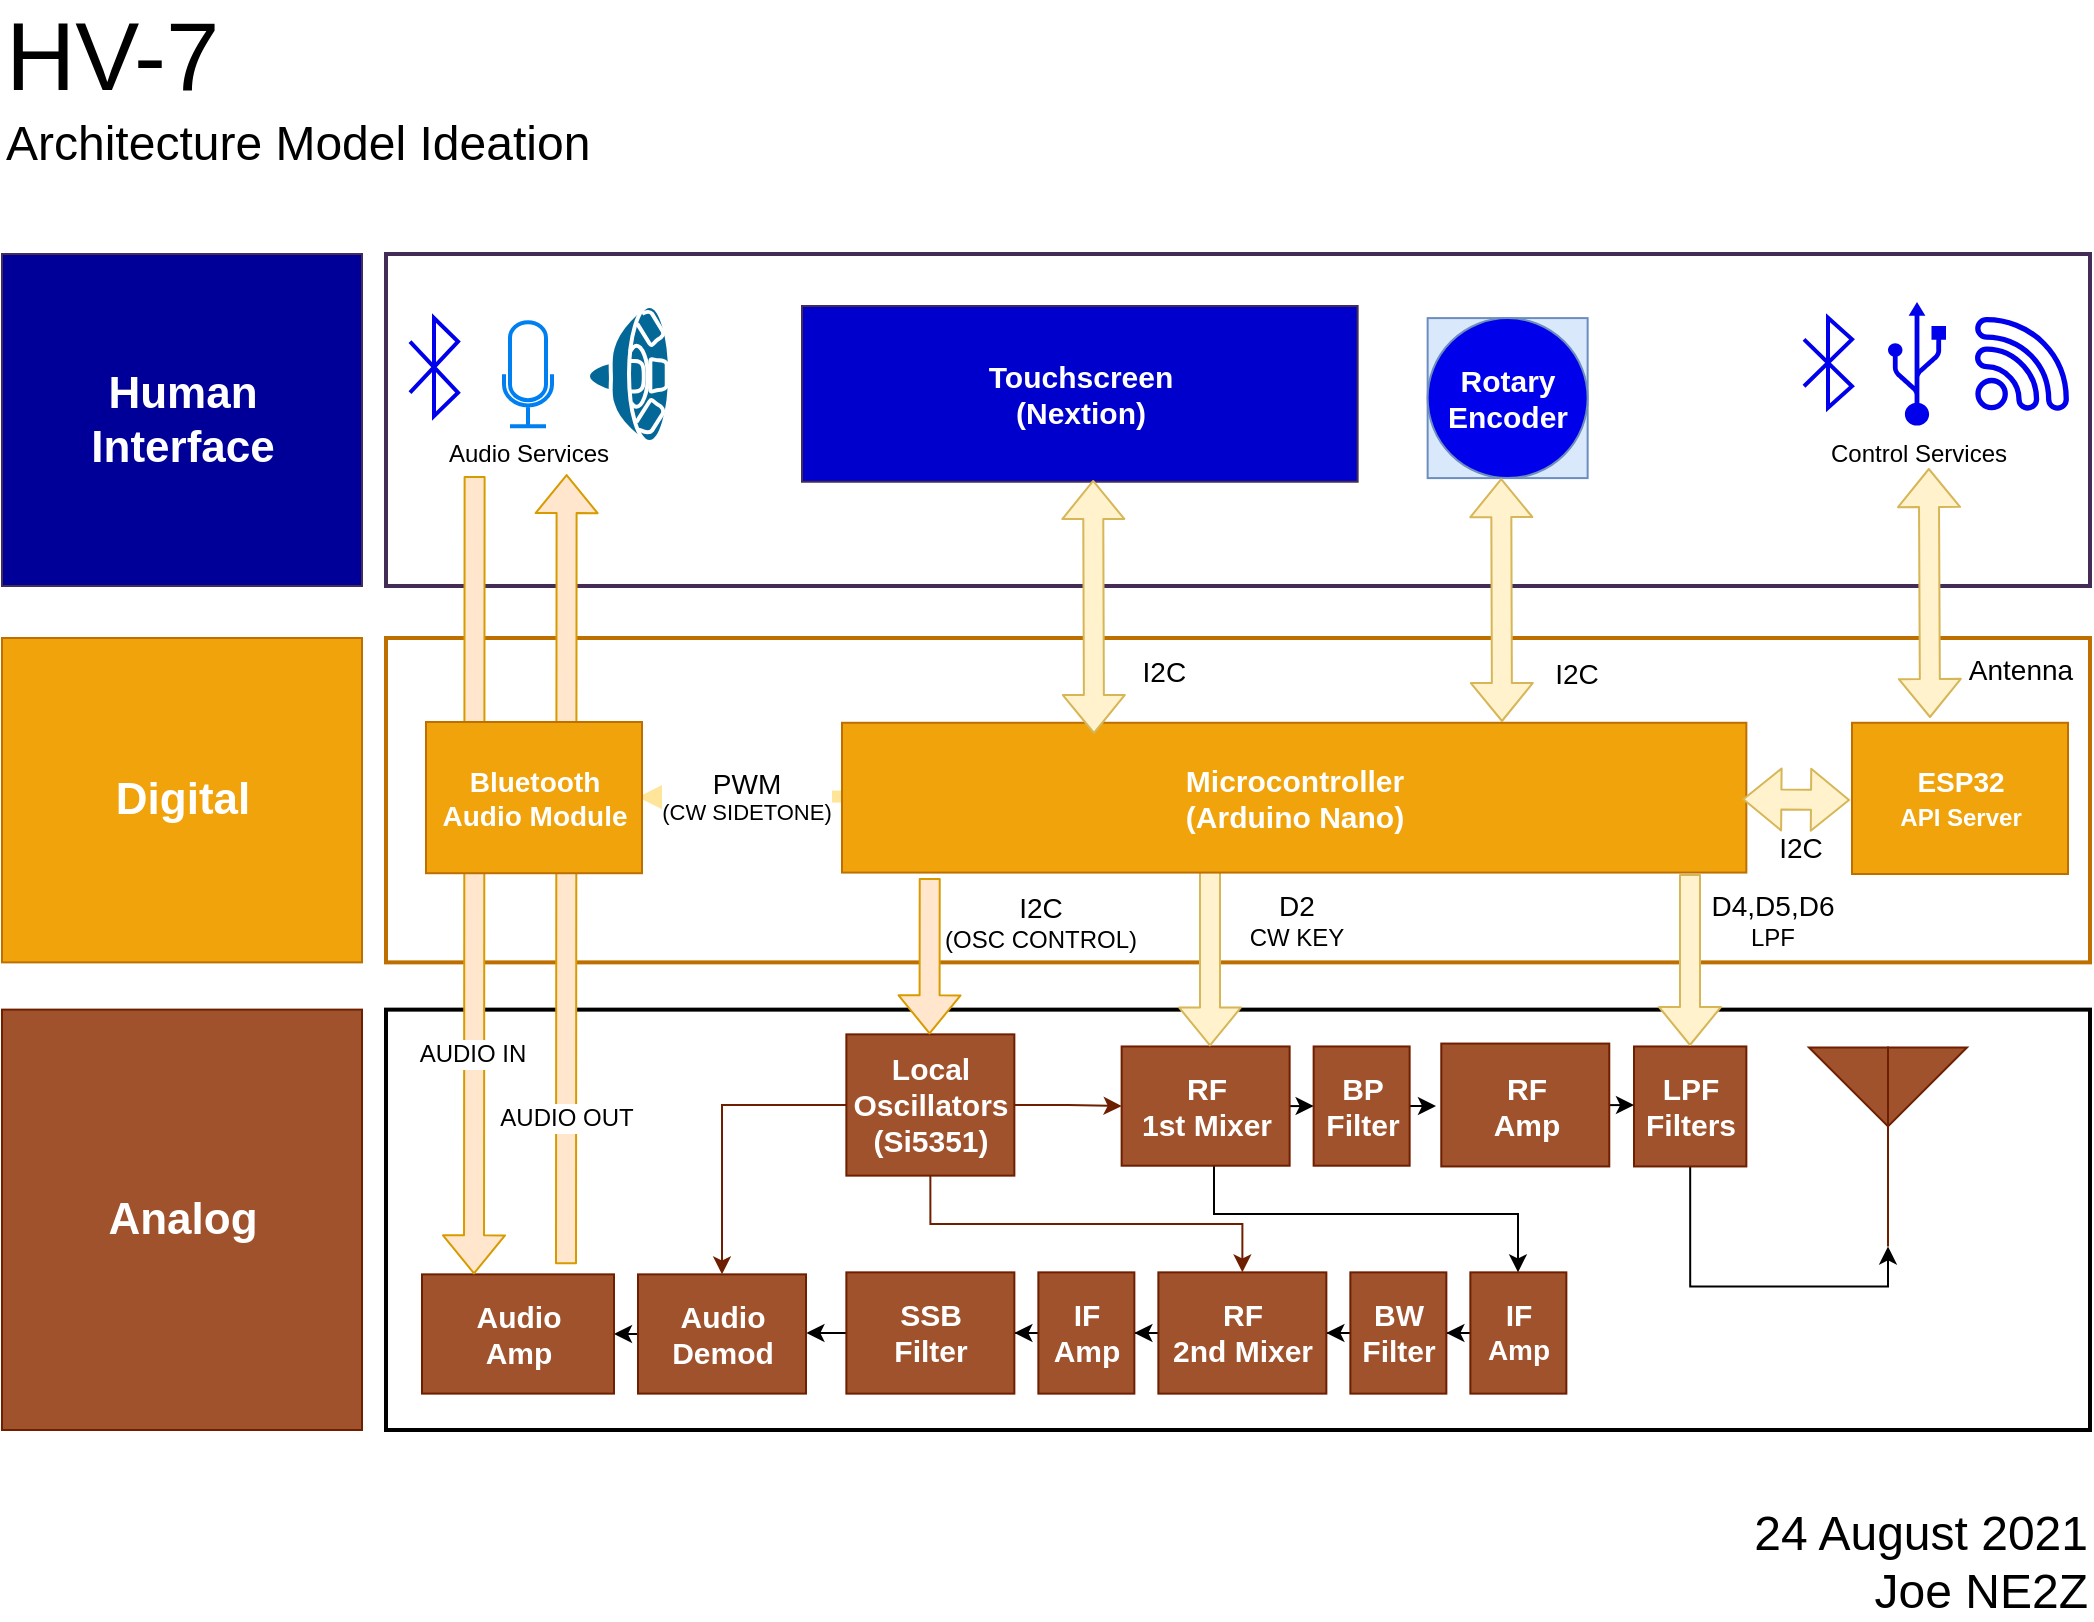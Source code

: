<mxfile version="14.6.13" type="device"><diagram id="WvyV1MoGP_bHoExd7ZOB" name="Page-1"><mxGraphModel dx="6602" dy="4400" grid="1" gridSize="12" guides="1" tooltips="1" connect="1" arrows="1" fold="1" page="1" pageScale="1" pageWidth="1100" pageHeight="1700" math="0" shadow="0"><root><mxCell id="0"/><mxCell id="1" parent="0"/><mxCell id="9v8OUt2bvpKwt-R7kbBJ-1" value="&lt;font style=&quot;font-size: 22px&quot;&gt;Analog&lt;/font&gt;" style="html=1;fillColor=#a0522d;strokeColor=#6D1F00;shadow=0;fontSize=14;fontColor=#ffffff;align=center;fontStyle=1;" parent="1" vertex="1"><mxGeometry x="-5472" y="-2874.19" width="180" height="210.19" as="geometry"/></mxCell><mxCell id="9v8OUt2bvpKwt-R7kbBJ-3" value="" style="html=1;shadow=0;fontSize=14;fontColor=#FFFFFF;align=center;fontStyle=1;fillColor=#FFFFFF;strokeWidth=2;" parent="1" vertex="1"><mxGeometry x="-5280" y="-2874.18" width="852" height="210.18" as="geometry"/></mxCell><mxCell id="9v8OUt2bvpKwt-R7kbBJ-64" style="edgeStyle=orthogonalEdgeStyle;rounded=0;orthogonalLoop=1;jettySize=auto;html=1;entryX=0.5;entryY=1;entryDx=0;entryDy=0;entryPerimeter=0;exitX=0.5;exitY=1;exitDx=0;exitDy=0;" parent="1" source="9v8OUt2bvpKwt-R7kbBJ-4" target="9v8OUt2bvpKwt-R7kbBJ-46" edge="1"><mxGeometry relative="1" as="geometry"><mxPoint x="-4542" y="-2916" as="targetPoint"/></mxGeometry></mxCell><mxCell id="9v8OUt2bvpKwt-R7kbBJ-4" value="&lt;font style=&quot;font-size: 15px&quot;&gt;LPF&lt;br&gt;Filters&lt;/font&gt;" style="html=1;strokeColor=#6D1F00;shadow=0;fontSize=14;fontColor=#ffffff;align=center;fontStyle=1;fillColor=#a0522d;" parent="1" vertex="1"><mxGeometry x="-4656" y="-2855.77" width="56.18" height="60" as="geometry"/></mxCell><mxCell id="9v8OUt2bvpKwt-R7kbBJ-80" style="edgeStyle=orthogonalEdgeStyle;rounded=0;orthogonalLoop=1;jettySize=auto;html=1;entryX=0;entryY=0.5;entryDx=0;entryDy=0;" parent="1" source="9v8OUt2bvpKwt-R7kbBJ-5" target="9v8OUt2bvpKwt-R7kbBJ-4" edge="1"><mxGeometry relative="1" as="geometry"><Array as="points"><mxPoint x="-4656" y="-2826"/><mxPoint x="-4656" y="-2826"/></Array></mxGeometry></mxCell><mxCell id="9v8OUt2bvpKwt-R7kbBJ-5" value="&lt;font style=&quot;font-size: 15px&quot;&gt;RF&lt;br&gt;Amp&lt;/font&gt;" style="html=1;strokeColor=#6D1F00;shadow=0;fontSize=14;fontColor=#ffffff;align=center;fontStyle=1;fillColor=#a0522d;" parent="1" vertex="1"><mxGeometry x="-4752.36" y="-2857.22" width="84" height="61.45" as="geometry"/></mxCell><mxCell id="9v8OUt2bvpKwt-R7kbBJ-61" style="edgeStyle=orthogonalEdgeStyle;rounded=0;orthogonalLoop=1;jettySize=auto;html=1;exitX=1;exitY=0.5;exitDx=0;exitDy=0;" parent="1" source="9v8OUt2bvpKwt-R7kbBJ-7" edge="1"><mxGeometry relative="1" as="geometry"><mxPoint x="-4755" y="-2826" as="targetPoint"/></mxGeometry></mxCell><mxCell id="9v8OUt2bvpKwt-R7kbBJ-7" value="&lt;span style=&quot;font-size: 15px&quot;&gt;BP&lt;br&gt;Filter&lt;/span&gt;" style="html=1;strokeColor=#6D1F00;shadow=0;fontSize=14;fontColor=#ffffff;align=center;fontStyle=1;fillColor=#a0522d;" parent="1" vertex="1"><mxGeometry x="-4816.18" y="-2855.77" width="48" height="59.63" as="geometry"/></mxCell><mxCell id="9v8OUt2bvpKwt-R7kbBJ-79" value="" style="edgeStyle=orthogonalEdgeStyle;rounded=0;orthogonalLoop=1;jettySize=auto;html=1;" parent="1" source="9v8OUt2bvpKwt-R7kbBJ-11" target="9v8OUt2bvpKwt-R7kbBJ-12" edge="1"><mxGeometry relative="1" as="geometry"/></mxCell><mxCell id="9v8OUt2bvpKwt-R7kbBJ-11" value="&lt;span style=&quot;font-size: 15px&quot;&gt;IF&lt;br&gt;&lt;/span&gt;Amp" style="html=1;strokeColor=#6D1F00;shadow=0;fontSize=14;fontColor=#ffffff;align=center;fontStyle=1;fillColor=#a0522d;" parent="1" vertex="1"><mxGeometry x="-4737.82" y="-2742.82" width="48" height="60.64" as="geometry"/></mxCell><mxCell id="9v8OUt2bvpKwt-R7kbBJ-78" value="" style="edgeStyle=orthogonalEdgeStyle;rounded=0;orthogonalLoop=1;jettySize=auto;html=1;" parent="1" source="9v8OUt2bvpKwt-R7kbBJ-12" target="9v8OUt2bvpKwt-R7kbBJ-13" edge="1"><mxGeometry relative="1" as="geometry"/></mxCell><mxCell id="9v8OUt2bvpKwt-R7kbBJ-12" value="&lt;span style=&quot;font-size: 15px&quot;&gt;BW&lt;br&gt;Filter&lt;/span&gt;" style="html=1;strokeColor=#6D1F00;shadow=0;fontSize=14;fontColor=#ffffff;align=center;fontStyle=1;fillColor=#a0522d;" parent="1" vertex="1"><mxGeometry x="-4797.82" y="-2742.82" width="48" height="60.64" as="geometry"/></mxCell><mxCell id="9v8OUt2bvpKwt-R7kbBJ-71" value="" style="edgeStyle=orthogonalEdgeStyle;rounded=0;orthogonalLoop=1;jettySize=auto;html=1;entryX=1;entryY=0.5;entryDx=0;entryDy=0;" parent="1" source="9v8OUt2bvpKwt-R7kbBJ-13" target="9v8OUt2bvpKwt-R7kbBJ-14" edge="1"><mxGeometry relative="1" as="geometry"/></mxCell><mxCell id="9v8OUt2bvpKwt-R7kbBJ-13" value="&lt;span style=&quot;font-size: 15px&quot;&gt;RF&lt;br&gt;2nd Mixer&lt;/span&gt;" style="html=1;strokeColor=#6D1F00;shadow=0;fontSize=14;fontColor=#ffffff;align=center;fontStyle=1;fillColor=#a0522d;" parent="1" vertex="1"><mxGeometry x="-4893.82" y="-2742.82" width="84" height="60.64" as="geometry"/></mxCell><mxCell id="9v8OUt2bvpKwt-R7kbBJ-72" value="" style="edgeStyle=orthogonalEdgeStyle;rounded=0;orthogonalLoop=1;jettySize=auto;html=1;" parent="1" source="9v8OUt2bvpKwt-R7kbBJ-14" target="9v8OUt2bvpKwt-R7kbBJ-15" edge="1"><mxGeometry relative="1" as="geometry"/></mxCell><mxCell id="9v8OUt2bvpKwt-R7kbBJ-14" value="&lt;font style=&quot;font-size: 15px&quot;&gt;IF&lt;br&gt;Amp&lt;br&gt;&lt;/font&gt;" style="html=1;strokeColor=#6D1F00;shadow=0;fontSize=14;fontColor=#ffffff;align=center;fontStyle=1;fillColor=#a0522d;" parent="1" vertex="1"><mxGeometry x="-4953.82" y="-2742.82" width="48" height="60.64" as="geometry"/></mxCell><mxCell id="9v8OUt2bvpKwt-R7kbBJ-73" value="" style="edgeStyle=orthogonalEdgeStyle;rounded=0;orthogonalLoop=1;jettySize=auto;html=1;" parent="1" source="9v8OUt2bvpKwt-R7kbBJ-15" target="9v8OUt2bvpKwt-R7kbBJ-19" edge="1"><mxGeometry relative="1" as="geometry"/></mxCell><mxCell id="9v8OUt2bvpKwt-R7kbBJ-15" value="&lt;span style=&quot;font-size: 15px&quot;&gt;SSB&lt;br&gt;Filter&lt;br&gt;&lt;/span&gt;" style="html=1;strokeColor=#6D1F00;shadow=0;fontSize=14;fontColor=#ffffff;align=center;fontStyle=1;fillColor=#a0522d;" parent="1" vertex="1"><mxGeometry x="-5049.82" y="-2742.82" width="84" height="60.64" as="geometry"/></mxCell><mxCell id="9v8OUt2bvpKwt-R7kbBJ-51" style="edgeStyle=orthogonalEdgeStyle;rounded=0;orthogonalLoop=1;jettySize=auto;html=1;exitX=0;exitY=0.5;exitDx=0;exitDy=0;entryX=0.5;entryY=0;entryDx=0;entryDy=0;fillColor=#a0522d;strokeColor=#6D1F00;" parent="1" source="9v8OUt2bvpKwt-R7kbBJ-16" target="9v8OUt2bvpKwt-R7kbBJ-19" edge="1"><mxGeometry relative="1" as="geometry"/></mxCell><mxCell id="9v8OUt2bvpKwt-R7kbBJ-52" style="edgeStyle=orthogonalEdgeStyle;rounded=0;orthogonalLoop=1;jettySize=auto;html=1;exitX=0.5;exitY=1;exitDx=0;exitDy=0;entryX=0.5;entryY=0;entryDx=0;entryDy=0;fillColor=#a0522d;strokeColor=#6D1F00;" parent="1" source="9v8OUt2bvpKwt-R7kbBJ-16" target="9v8OUt2bvpKwt-R7kbBJ-13" edge="1"><mxGeometry relative="1" as="geometry"/></mxCell><mxCell id="9v8OUt2bvpKwt-R7kbBJ-53" style="edgeStyle=orthogonalEdgeStyle;rounded=0;orthogonalLoop=1;jettySize=auto;html=1;exitX=1;exitY=0.5;exitDx=0;exitDy=0;entryX=0;entryY=0.5;entryDx=0;entryDy=0;fillColor=#a0522d;strokeColor=#6D1F00;" parent="1" source="9v8OUt2bvpKwt-R7kbBJ-16" target="9v8OUt2bvpKwt-R7kbBJ-37" edge="1"><mxGeometry relative="1" as="geometry"/></mxCell><mxCell id="9v8OUt2bvpKwt-R7kbBJ-16" value="&lt;span style=&quot;font-size: 15px&quot;&gt;Local&lt;br&gt;Oscillators&lt;br&gt;(Si5351)&lt;br&gt;&lt;/span&gt;" style="html=1;strokeColor=#6D1F00;shadow=0;fontSize=14;fontColor=#ffffff;align=center;fontStyle=1;fillColor=#a0522d;" parent="1" vertex="1"><mxGeometry x="-5049.82" y="-2861.82" width="84" height="70.64" as="geometry"/></mxCell><mxCell id="9v8OUt2bvpKwt-R7kbBJ-54" style="edgeStyle=orthogonalEdgeStyle;rounded=0;orthogonalLoop=1;jettySize=auto;html=1;exitX=0;exitY=0.5;exitDx=0;exitDy=0;entryX=1;entryY=0.5;entryDx=0;entryDy=0;" parent="1" source="9v8OUt2bvpKwt-R7kbBJ-19" target="9v8OUt2bvpKwt-R7kbBJ-39" edge="1"><mxGeometry relative="1" as="geometry"/></mxCell><mxCell id="9v8OUt2bvpKwt-R7kbBJ-19" value="&lt;span style=&quot;font-size: 15px&quot;&gt;Audio&lt;br&gt;Demod&lt;br&gt;&lt;/span&gt;" style="html=1;strokeColor=#6D1F00;shadow=0;fontSize=14;fontColor=#ffffff;align=center;fontStyle=1;fillColor=#a0522d;" parent="1" vertex="1"><mxGeometry x="-5154" y="-2741.82" width="84" height="59.63" as="geometry"/></mxCell><mxCell id="9v8OUt2bvpKwt-R7kbBJ-55" style="edgeStyle=orthogonalEdgeStyle;rounded=0;orthogonalLoop=1;jettySize=auto;html=1;exitX=1;exitY=0.5;exitDx=0;exitDy=0;entryX=0;entryY=0.5;entryDx=0;entryDy=0;" parent="1" source="9v8OUt2bvpKwt-R7kbBJ-37" target="9v8OUt2bvpKwt-R7kbBJ-7" edge="1"><mxGeometry relative="1" as="geometry"/></mxCell><mxCell id="9v8OUt2bvpKwt-R7kbBJ-75" style="edgeStyle=orthogonalEdgeStyle;rounded=0;orthogonalLoop=1;jettySize=auto;html=1;" parent="1" source="9v8OUt2bvpKwt-R7kbBJ-37" target="9v8OUt2bvpKwt-R7kbBJ-11" edge="1"><mxGeometry relative="1" as="geometry"><Array as="points"><mxPoint x="-4866" y="-2772"/><mxPoint x="-4714" y="-2772"/></Array></mxGeometry></mxCell><mxCell id="9v8OUt2bvpKwt-R7kbBJ-37" value="&lt;font style=&quot;font-size: 15px&quot;&gt;RF&lt;br&gt;1st Mixer&lt;/font&gt;" style="html=1;strokeColor=#6D1F00;shadow=0;fontSize=14;fontColor=#ffffff;align=center;fontStyle=1;fillColor=#a0522d;" parent="1" vertex="1"><mxGeometry x="-4912.18" y="-2855.77" width="84" height="59.63" as="geometry"/></mxCell><mxCell id="9v8OUt2bvpKwt-R7kbBJ-39" value="&lt;font style=&quot;font-size: 15px&quot;&gt;Audio&lt;br&gt;Amp&lt;/font&gt;" style="html=1;strokeColor=#6D1F00;shadow=0;fontSize=14;fontColor=#ffffff;align=center;fontStyle=1;fillColor=#a0522d;" parent="1" vertex="1"><mxGeometry x="-5262" y="-2741.82" width="96" height="59.63" as="geometry"/></mxCell><mxCell id="9v8OUt2bvpKwt-R7kbBJ-46" value="" style="verticalLabelPosition=bottom;shadow=0;dashed=0;align=center;html=1;verticalAlign=top;shape=mxgraph.electrical.radio.aerial_-_antenna_2;fillColor=#a0522d;strokeColor=#6D1F00;fontColor=#ffffff;" parent="1" vertex="1"><mxGeometry x="-4568.5" y="-2855.77" width="79" height="100" as="geometry"/></mxCell><mxCell id="9v8OUt2bvpKwt-R7kbBJ-81" value="&lt;font style=&quot;font-size: 22px&quot;&gt;Digital&lt;/font&gt;" style="html=1;fillColor=#f0a30a;strokeColor=#BD7000;shadow=0;fontSize=14;align=center;fontStyle=1;fontColor=#FFFFFF;" parent="1" vertex="1"><mxGeometry x="-5472" y="-3060" width="180" height="162.19" as="geometry"/></mxCell><mxCell id="9v8OUt2bvpKwt-R7kbBJ-82" value="" style="html=1;shadow=0;fontSize=14;align=center;fontStyle=1;strokeWidth=2;strokeColor=#BD7000;fontColor=#FFFFFF;fillColor=#FFFFFF;" parent="1" vertex="1"><mxGeometry x="-5280" y="-3060" width="852" height="162.19" as="geometry"/></mxCell><mxCell id="9v8OUt2bvpKwt-R7kbBJ-120" value="&lt;font color=&quot;#000000&quot;&gt;&lt;font style=&quot;font-size: 14px&quot;&gt;D2&lt;/font&gt;&lt;br&gt;CW KEY&lt;/font&gt;" style="shape=flexArrow;endArrow=classic;html=1;fontSize=12;fontColor=#FFFFFF;fillColor=#fff2cc;strokeColor=#d6b656;" parent="1" edge="1"><mxGeometry x="-0.386" y="43" width="50" height="50" relative="1" as="geometry"><mxPoint x="-4868" y="-2947" as="sourcePoint"/><mxPoint x="-4868" y="-2855.77" as="targetPoint"/><mxPoint as="offset"/></mxGeometry></mxCell><mxCell id="9v8OUt2bvpKwt-R7kbBJ-122" value="&lt;font color=&quot;#000000&quot;&gt;&lt;font style=&quot;font-size: 14px&quot;&gt;I2C&lt;/font&gt;&lt;br&gt;(OSC CONTROL)&lt;/font&gt;" style="shape=flexArrow;endArrow=classic;html=1;fontSize=12;fontColor=#FFFFFF;fillColor=#ffe6cc;strokeColor=#d79b00;exitX=0.097;exitY=1.036;exitDx=0;exitDy=0;exitPerimeter=0;" parent="1" source="9v8OUt2bvpKwt-R7kbBJ-102" edge="1"><mxGeometry x="-0.442" y="55" width="50" height="50" relative="1" as="geometry"><mxPoint x="-5008.27" y="-2921.73" as="sourcePoint"/><mxPoint x="-5008.22" y="-2861.82" as="targetPoint"/><mxPoint as="offset"/></mxGeometry></mxCell><mxCell id="9v8OUt2bvpKwt-R7kbBJ-152" value="&lt;font style=&quot;font-size: 22px&quot;&gt;Human&lt;br&gt;Interface&lt;/font&gt;" style="html=1;strokeColor=#432D57;shadow=0;fontSize=14;align=center;fontStyle=1;fontColor=#ffffff;fillColor=#000099;" parent="1" vertex="1"><mxGeometry x="-5472" y="-3252" width="180" height="166" as="geometry"/></mxCell><mxCell id="9v8OUt2bvpKwt-R7kbBJ-153" value="" style="html=1;shadow=0;fontSize=14;align=center;fontStyle=1;strokeWidth=2;strokeColor=#432D57;fontColor=#ffffff;fillColor=#FFFFFF;" parent="1" vertex="1"><mxGeometry x="-5280" y="-3252" width="852" height="166" as="geometry"/></mxCell><mxCell id="9v8OUt2bvpKwt-R7kbBJ-154" value="&lt;span style=&quot;font-size: 15px&quot;&gt;Touchscreen&lt;br&gt;(Nextion)&lt;br&gt;&lt;/span&gt;" style="html=1;strokeColor=#432D57;shadow=0;fontSize=14;align=center;fontStyle=1;labelPosition=center;verticalLabelPosition=middle;verticalAlign=middle;fontColor=#ffffff;fillColor=#0000CC;" parent="1" vertex="1"><mxGeometry x="-5072" y="-3226" width="277.82" height="87.87" as="geometry"/></mxCell><mxCell id="9v8OUt2bvpKwt-R7kbBJ-171" value="THVext" style="text;html=1;align=center;verticalAlign=middle;resizable=0;points=[];autosize=1;strokeColor=none;fontSize=12;fontColor=#FFFFFF;" parent="1" vertex="1"><mxGeometry x="-5230" y="-3320" width="60" height="24" as="geometry"/></mxCell><mxCell id="NRZDewj75MtYXu9_zihV-3" value="&lt;font style=&quot;font-size: 14px&quot;&gt;PWM&lt;/font&gt;&lt;br&gt;(CW SIDETONE)" style="html=1;strokeWidth=6;fillColor=#ffcc99;strokeColor=#FFE599;" parent="1" edge="1"><mxGeometry width="100" relative="1" as="geometry"><mxPoint x="-5046" y="-2980.69" as="sourcePoint"/><mxPoint x="-5154" y="-2980.42" as="targetPoint"/></mxGeometry></mxCell><mxCell id="lGFy89JOV6Dphga_DSDQ-2" value="&lt;div&gt;&lt;span style=&quot;color: rgb(0 , 0 , 0) ; font-size: 48px&quot;&gt;HV-7&lt;/span&gt;&lt;/div&gt;&lt;span style=&quot;font-size: 24px ; color: rgb(0 , 0 , 0)&quot;&gt;Architecture Model Ideation&lt;/span&gt;" style="text;html=1;resizable=0;autosize=1;align=left;verticalAlign=middle;points=[];fillColor=none;strokeColor=none;rounded=0;fontSize=12;fontColor=#FFFFFF;" parent="1" vertex="1"><mxGeometry x="-5472" y="-3360" width="312" height="48" as="geometry"/></mxCell><mxCell id="9v8OUt2bvpKwt-R7kbBJ-102" value="&lt;span style=&quot;font-size: 15px&quot;&gt;Microcontroller&lt;br&gt;(Arduino Nano)&lt;br&gt;&lt;/span&gt;" style="html=1;strokeColor=#BD7000;shadow=0;fontSize=14;align=center;fontStyle=1;fillColor=#f0a30a;fontColor=#FFFFFF;" parent="1" vertex="1"><mxGeometry x="-5052" y="-3017.61" width="452.18" height="74.9" as="geometry"/></mxCell><mxCell id="9v8OUt2bvpKwt-R7kbBJ-130" value="" style="shape=flexArrow;endArrow=classic;startArrow=classic;html=1;fontSize=12;fontColor=#FFFFFF;fillColor=#fff2cc;strokeColor=#d6b656;entryX=0.524;entryY=0.99;entryDx=0;entryDy=0;entryPerimeter=0;" parent="1" target="9v8OUt2bvpKwt-R7kbBJ-154" edge="1"><mxGeometry width="100" height="100" relative="1" as="geometry"><mxPoint x="-4926" y="-3012" as="sourcePoint"/><mxPoint x="-4909" y="-3090.88" as="targetPoint"/></mxGeometry></mxCell><mxCell id="9v8OUt2bvpKwt-R7kbBJ-131" value="&lt;font color=&quot;#000000&quot; style=&quot;font-size: 14px&quot;&gt;I2C&lt;/font&gt;i" style="edgeLabel;html=1;align=center;verticalAlign=middle;resizable=0;points=[];fontSize=12;fontColor=#FFFFFF;" parent="9v8OUt2bvpKwt-R7kbBJ-130" vertex="1" connectable="0"><mxGeometry x="-0.164" y="1" relative="1" as="geometry"><mxPoint x="37" y="22" as="offset"/></mxGeometry></mxCell><mxCell id="HjFjuR7raIT1V6fZKydw-1" value="Audio Services" style="html=1;verticalLabelPosition=bottom;align=center;labelBackgroundColor=#ffffff;verticalAlign=top;strokeWidth=2;strokeColor=#0080F0;shadow=0;dashed=0;shape=mxgraph.ios7.icons.microphone;" parent="1" vertex="1"><mxGeometry x="-5221" y="-3217.9" width="24" height="52" as="geometry"/></mxCell><mxCell id="HjFjuR7raIT1V6fZKydw-3" value="" style="shape=mxgraph.cisco.computers_and_peripherals.speaker;html=1;pointerEvents=1;dashed=0;fillColor=#036897;strokeColor=#ffffff;strokeWidth=2;verticalLabelPosition=bottom;verticalAlign=top;align=center;outlineConnect=0;" parent="1" vertex="1"><mxGeometry x="-5179" y="-3226" width="41" height="68" as="geometry"/></mxCell><mxCell id="9v8OUt2bvpKwt-R7kbBJ-112" value="" style="shape=flexArrow;endArrow=classic;html=1;fontColor=#FFFFFF;fillColor=#ffe6cc;strokeColor=#d79b00;exitX=0.052;exitY=0.669;exitDx=0;exitDy=0;exitPerimeter=0;" parent="1" source="9v8OUt2bvpKwt-R7kbBJ-153" edge="1"><mxGeometry width="50" height="50" relative="1" as="geometry"><mxPoint x="-5236" y="-2940" as="sourcePoint"/><mxPoint x="-5236" y="-2741.82" as="targetPoint"/></mxGeometry></mxCell><mxCell id="9v8OUt2bvpKwt-R7kbBJ-115" value="&lt;font color=&quot;#000000&quot;&gt;AUDIO IN&lt;/font&gt;" style="edgeLabel;html=1;align=center;verticalAlign=middle;resizable=0;points=[];fontSize=12;fontColor=#FFFFFF;rotation=0;" parent="9v8OUt2bvpKwt-R7kbBJ-112" vertex="1" connectable="0"><mxGeometry x="0.311" y="-2" relative="1" as="geometry"><mxPoint x="1" y="27" as="offset"/></mxGeometry></mxCell><mxCell id="9v8OUt2bvpKwt-R7kbBJ-111" value="&lt;font style=&quot;font-size: 12px&quot; color=&quot;#000000&quot;&gt;AUDIO OUT&lt;/font&gt;" style="shape=flexArrow;endArrow=classic;html=1;fontColor=#FFFFFF;fillColor=#ffe6cc;strokeColor=#d79b00;entryX=0.106;entryY=0.663;entryDx=0;entryDy=0;entryPerimeter=0;" parent="1" target="9v8OUt2bvpKwt-R7kbBJ-153" edge="1"><mxGeometry x="-0.63" width="50" height="50" relative="1" as="geometry"><mxPoint x="-5190" y="-2746.82" as="sourcePoint"/><mxPoint x="-5190" y="-2940" as="targetPoint"/><mxPoint as="offset"/></mxGeometry></mxCell><mxCell id="GI4M8iQ5s_rF5YwLDz1C-1" value="" style="whiteSpace=wrap;html=1;aspect=fixed;fillColor=#dae8fc;strokeColor=#6c8ebf;" parent="1" vertex="1"><mxGeometry x="-4759.18" y="-3219.95" width="80" height="80" as="geometry"/></mxCell><mxCell id="GI4M8iQ5s_rF5YwLDz1C-2" value="&lt;font color=&quot;#ffffff&quot; size=&quot;1&quot;&gt;&lt;b style=&quot;font-size: 15px&quot;&gt;Rotary Encoder&lt;/b&gt;&lt;/font&gt;" style="ellipse;whiteSpace=wrap;html=1;aspect=fixed;strokeColor=#6c8ebf;fillColor=#0000EB;" parent="1" vertex="1"><mxGeometry x="-4759.18" y="-3219.95" width="80" height="80" as="geometry"/></mxCell><mxCell id="GI4M8iQ5s_rF5YwLDz1C-3" value="" style="shape=flexArrow;endArrow=classic;startArrow=classic;html=1;fontSize=12;fontColor=#FFFFFF;fillColor=#fff2cc;strokeColor=#d6b656;entryX=0.524;entryY=0.99;entryDx=0;entryDy=0;entryPerimeter=0;" parent="1" edge="1"><mxGeometry width="100" height="100" relative="1" as="geometry"><mxPoint x="-4722" y="-3018" as="sourcePoint"/><mxPoint x="-4722.392" y="-3139.949" as="targetPoint"/></mxGeometry></mxCell><mxCell id="GI4M8iQ5s_rF5YwLDz1C-4" value="&lt;font color=&quot;#000000&quot;&gt;&lt;span style=&quot;font-size: 14px&quot;&gt;I2C&lt;/span&gt;&lt;/font&gt;" style="edgeLabel;html=1;align=center;verticalAlign=middle;resizable=0;points=[];fontSize=12;fontColor=#FFFFFF;" parent="GI4M8iQ5s_rF5YwLDz1C-3" vertex="1" connectable="0"><mxGeometry x="-0.164" y="1" relative="1" as="geometry"><mxPoint x="38" y="27" as="offset"/></mxGeometry></mxCell><mxCell id="79CCtCYewTGlMndefd__-1" value="&lt;font color=&quot;#000000&quot;&gt;&lt;font style=&quot;font-size: 14px&quot;&gt;D4,D5,D6&lt;/font&gt;&lt;br&gt;LPF&lt;br&gt;&lt;/font&gt;" style="shape=flexArrow;endArrow=classic;html=1;fontSize=12;fontColor=#FFFFFF;fillColor=#fff2cc;strokeColor=#d6b656;" parent="1" edge="1"><mxGeometry x="-0.465" y="41" width="50" height="50" relative="1" as="geometry"><mxPoint x="-4628" y="-2942" as="sourcePoint"/><mxPoint x="-4628" y="-2856" as="targetPoint"/><mxPoint as="offset"/></mxGeometry></mxCell><mxCell id="yl0YksLu1w5zQPl1rjfu-1" value="" style="pointerEvents=1;shadow=0;dashed=0;html=1;aspect=fixed;labelPosition=center;verticalLabelPosition=bottom;verticalAlign=top;align=center;outlineConnect=0;shape=mxgraph.vvd.wi_fi;strokeColor=#0000EB;fillColor=#0000EB;" parent="1" vertex="1"><mxGeometry x="-4484.98" y="-3220.09" width="45.98" height="45.98" as="geometry"/></mxCell><mxCell id="yl0YksLu1w5zQPl1rjfu-2" value="Control Services" style="shape=mxgraph.signs.tech.usb;html=1;pointerEvents=1;strokeColor=none;verticalLabelPosition=bottom;verticalAlign=top;align=center;fillColor=#0000EB;" parent="1" vertex="1"><mxGeometry x="-4529" y="-3228" width="29" height="61.8" as="geometry"/></mxCell><mxCell id="yl0YksLu1w5zQPl1rjfu-5" value="&lt;font&gt;&lt;font style=&quot;font-size: 14px&quot;&gt;ESP32&lt;/font&gt;&lt;br&gt;&lt;font style=&quot;font-size: 12px&quot;&gt;API Server&lt;/font&gt;&lt;br&gt;&lt;/font&gt;" style="html=1;fillColor=#f0a30a;strokeColor=#BD7000;shadow=0;fontSize=14;align=center;fontStyle=1;fontColor=#FFFFFF;" parent="1" vertex="1"><mxGeometry x="-4547" y="-3017.61" width="108" height="75.61" as="geometry"/></mxCell><mxCell id="yl0YksLu1w5zQPl1rjfu-6" value="" style="shape=flexArrow;endArrow=classic;startArrow=classic;html=1;fontSize=12;fontColor=#FFFFFF;fillColor=#fff2cc;strokeColor=#d6b656;" parent="1" edge="1"><mxGeometry width="100" height="100" relative="1" as="geometry"><mxPoint x="-4601.82" y="-2979.41" as="sourcePoint"/><mxPoint x="-4548" y="-2979" as="targetPoint"/></mxGeometry></mxCell><mxCell id="yl0YksLu1w5zQPl1rjfu-7" value="&lt;font color=&quot;#000000&quot;&gt;&lt;span style=&quot;font-size: 14px&quot;&gt;I2C&lt;/span&gt;&lt;/font&gt;" style="edgeLabel;html=1;align=center;verticalAlign=middle;resizable=0;points=[];fontSize=12;fontColor=#FFFFFF;" parent="yl0YksLu1w5zQPl1rjfu-6" vertex="1" connectable="0"><mxGeometry x="-0.164" y="1" relative="1" as="geometry"><mxPoint x="6" y="25" as="offset"/></mxGeometry></mxCell><mxCell id="yl0YksLu1w5zQPl1rjfu-8" value="" style="shape=flexArrow;endArrow=classic;startArrow=classic;html=1;fontSize=12;fontColor=#FFFFFF;fillColor=#fff2cc;strokeColor=#d6b656;entryX=0.524;entryY=0.99;entryDx=0;entryDy=0;entryPerimeter=0;" parent="1" edge="1"><mxGeometry width="100" height="100" relative="1" as="geometry"><mxPoint x="-4508" y="-3020" as="sourcePoint"/><mxPoint x="-4508.572" y="-3144.999" as="targetPoint"/></mxGeometry></mxCell><mxCell id="yl0YksLu1w5zQPl1rjfu-9" value="&lt;font color=&quot;#000000&quot;&gt;&lt;span style=&quot;font-size: 14px&quot;&gt;Antenna&lt;/span&gt;&lt;/font&gt;" style="edgeLabel;html=1;align=center;verticalAlign=middle;resizable=0;points=[];fontSize=12;fontColor=#FFFFFF;" parent="yl0YksLu1w5zQPl1rjfu-8" vertex="1" connectable="0"><mxGeometry x="-0.164" y="1" relative="1" as="geometry"><mxPoint x="46" y="28" as="offset"/></mxGeometry></mxCell><mxCell id="C5NM5S7nMgf_iX-QCJWY-1" value="&lt;font&gt;Bluetooth&lt;br&gt;Audio Module&lt;br&gt;&lt;/font&gt;" style="html=1;fillColor=#f0a30a;strokeColor=#BD7000;shadow=0;fontSize=14;align=center;fontStyle=1;fontColor=#FFFFFF;" parent="1" vertex="1"><mxGeometry x="-5260" y="-3018" width="108" height="75.61" as="geometry"/></mxCell><mxCell id="C5NM5S7nMgf_iX-QCJWY-2" value="" style="html=1;verticalLabelPosition=bottom;align=center;labelBackgroundColor=#ffffff;verticalAlign=top;strokeWidth=2;shadow=0;dashed=0;shape=mxgraph.ios7.icons.bluetooth;pointerEvents=1;strokeColor=#0000EB;fillColor=#0000EB;" parent="1" vertex="1"><mxGeometry x="-5268" y="-3219.95" width="24" height="49" as="geometry"/></mxCell><mxCell id="C5NM5S7nMgf_iX-QCJWY-3" value="" style="html=1;verticalLabelPosition=bottom;align=center;labelBackgroundColor=#ffffff;verticalAlign=top;strokeWidth=2;shadow=0;dashed=0;shape=mxgraph.ios7.icons.bluetooth;pointerEvents=1;strokeColor=#0000EB;fillColor=#0000EB;" parent="1" vertex="1"><mxGeometry x="-4571" y="-3220.09" width="24" height="44.98" as="geometry"/></mxCell><mxCell id="FcWf2uplqdxXbngq9cdY-1" value="&lt;div style=&quot;font-size: 24px&quot;&gt;&lt;font color=&quot;#000000&quot; style=&quot;font-size: 24px&quot;&gt;24 August 2021&lt;/font&gt;&lt;/div&gt;&lt;div style=&quot;font-size: 24px&quot;&gt;&lt;font color=&quot;#000000&quot; style=&quot;font-size: 24px&quot;&gt;Joe NE2Z&lt;/font&gt;&lt;/div&gt;" style="text;html=1;resizable=0;autosize=1;align=right;verticalAlign=middle;points=[];fillColor=none;strokeColor=none;rounded=0;fontSize=12;fontColor=#FFFFFF;" vertex="1" parent="1"><mxGeometry x="-4608" y="-2616" width="180" height="36" as="geometry"/></mxCell></root></mxGraphModel></diagram></mxfile>
